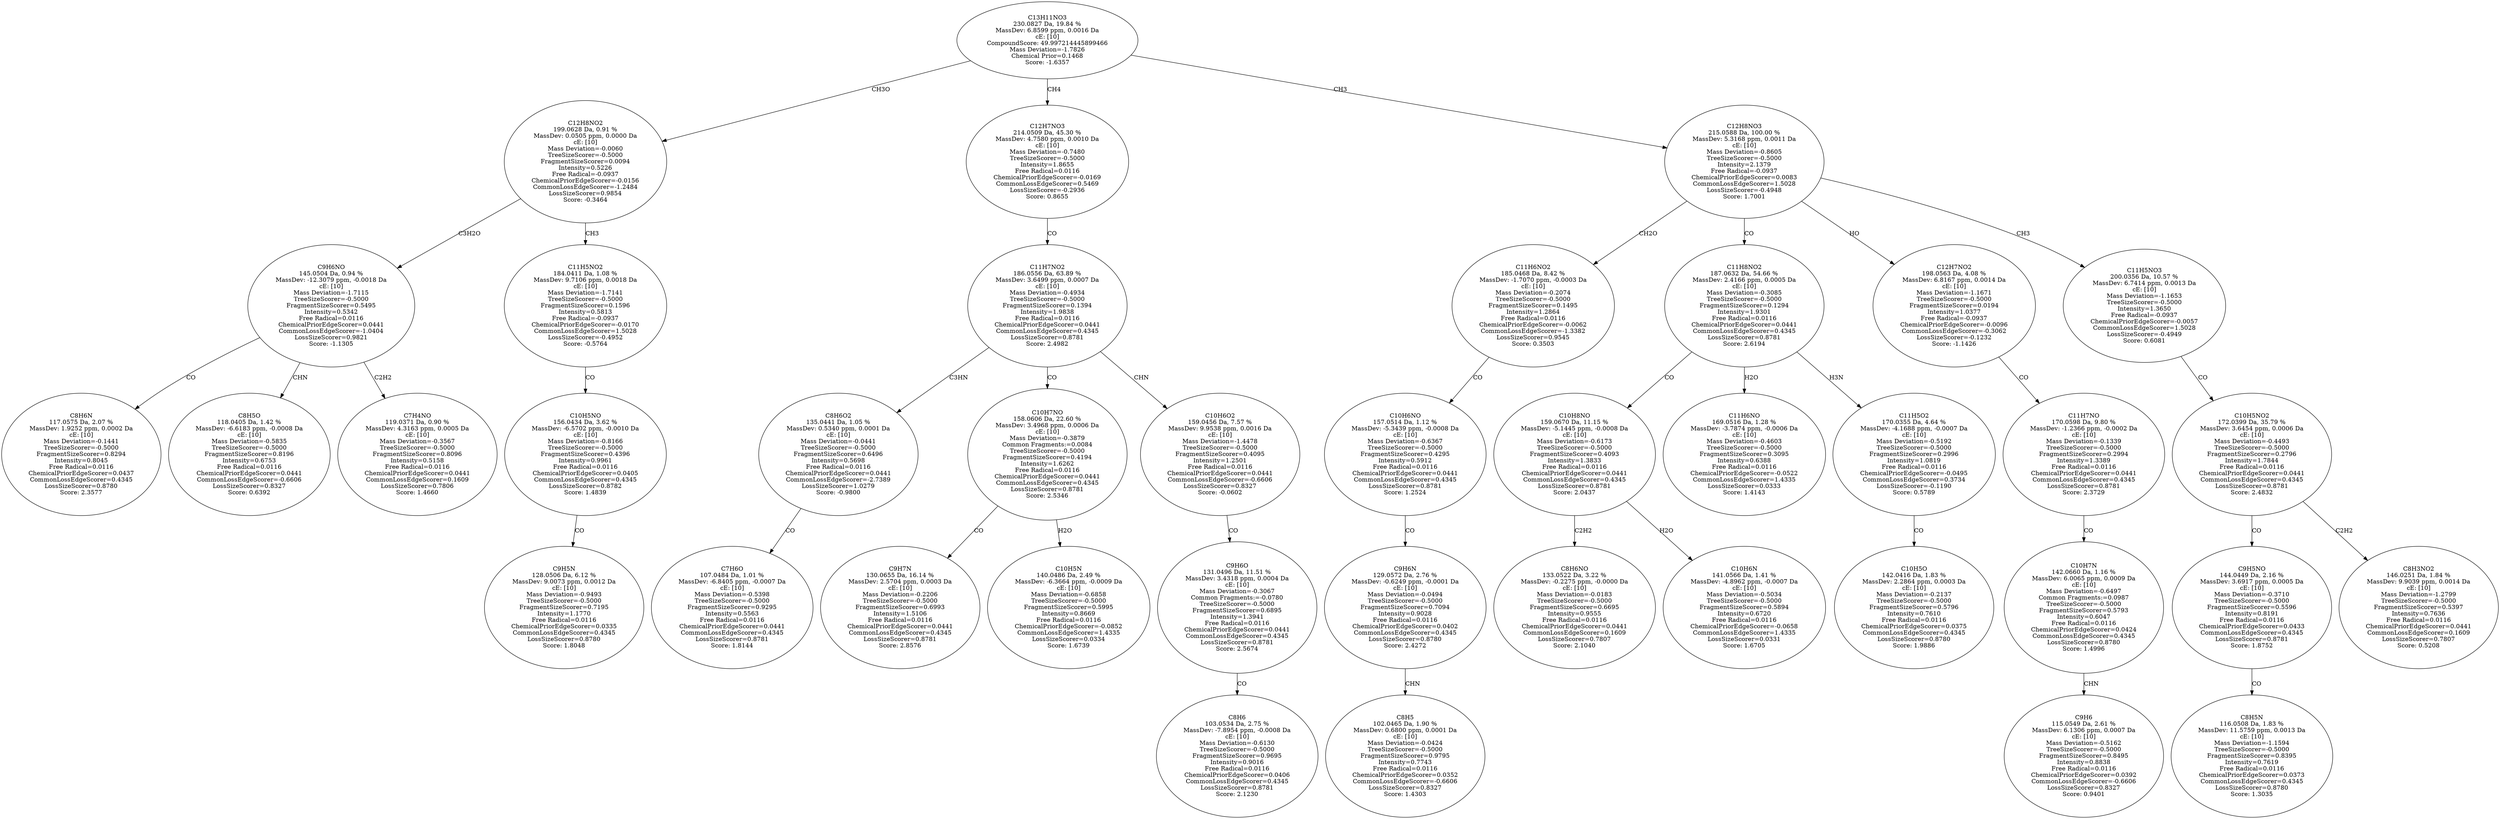 strict digraph {
v1 [label="C8H6N\n117.0575 Da, 2.07 %\nMassDev: 1.9252 ppm, 0.0002 Da\ncE: [10]\nMass Deviation=-0.1441\nTreeSizeScorer=-0.5000\nFragmentSizeScorer=0.8294\nIntensity=0.8045\nFree Radical=0.0116\nChemicalPriorEdgeScorer=0.0437\nCommonLossEdgeScorer=0.4345\nLossSizeScorer=0.8780\nScore: 2.3577"];
v2 [label="C8H5O\n118.0405 Da, 1.42 %\nMassDev: -6.6183 ppm, -0.0008 Da\ncE: [10]\nMass Deviation=-0.5835\nTreeSizeScorer=-0.5000\nFragmentSizeScorer=0.8196\nIntensity=0.6753\nFree Radical=0.0116\nChemicalPriorEdgeScorer=0.0441\nCommonLossEdgeScorer=-0.6606\nLossSizeScorer=0.8327\nScore: 0.6392"];
v3 [label="C7H4NO\n119.0371 Da, 0.90 %\nMassDev: 4.3163 ppm, 0.0005 Da\ncE: [10]\nMass Deviation=-0.3567\nTreeSizeScorer=-0.5000\nFragmentSizeScorer=0.8096\nIntensity=0.5158\nFree Radical=0.0116\nChemicalPriorEdgeScorer=0.0441\nCommonLossEdgeScorer=0.1609\nLossSizeScorer=0.7806\nScore: 1.4660"];
v4 [label="C9H6NO\n145.0504 Da, 0.94 %\nMassDev: -12.3079 ppm, -0.0018 Da\ncE: [10]\nMass Deviation=-1.7115\nTreeSizeScorer=-0.5000\nFragmentSizeScorer=0.5495\nIntensity=0.5342\nFree Radical=0.0116\nChemicalPriorEdgeScorer=0.0441\nCommonLossEdgeScorer=-1.0404\nLossSizeScorer=0.9821\nScore: -1.1305"];
v5 [label="C9H5N\n128.0506 Da, 6.12 %\nMassDev: 9.0073 ppm, 0.0012 Da\ncE: [10]\nMass Deviation=-0.9493\nTreeSizeScorer=-0.5000\nFragmentSizeScorer=0.7195\nIntensity=1.1770\nFree Radical=0.0116\nChemicalPriorEdgeScorer=0.0335\nCommonLossEdgeScorer=0.4345\nLossSizeScorer=0.8780\nScore: 1.8048"];
v6 [label="C10H5NO\n156.0434 Da, 3.62 %\nMassDev: -6.5702 ppm, -0.0010 Da\ncE: [10]\nMass Deviation=-0.8166\nTreeSizeScorer=-0.5000\nFragmentSizeScorer=0.4396\nIntensity=0.9961\nFree Radical=0.0116\nChemicalPriorEdgeScorer=0.0405\nCommonLossEdgeScorer=0.4345\nLossSizeScorer=0.8782\nScore: 1.4839"];
v7 [label="C11H5NO2\n184.0411 Da, 1.08 %\nMassDev: 9.7106 ppm, 0.0018 Da\ncE: [10]\nMass Deviation=-1.7141\nTreeSizeScorer=-0.5000\nFragmentSizeScorer=0.1596\nIntensity=0.5813\nFree Radical=-0.0937\nChemicalPriorEdgeScorer=-0.0170\nCommonLossEdgeScorer=1.5028\nLossSizeScorer=-0.4952\nScore: -0.5764"];
v8 [label="C12H8NO2\n199.0628 Da, 0.91 %\nMassDev: 0.0505 ppm, 0.0000 Da\ncE: [10]\nMass Deviation=-0.0060\nTreeSizeScorer=-0.5000\nFragmentSizeScorer=0.0094\nIntensity=0.5226\nFree Radical=-0.0937\nChemicalPriorEdgeScorer=-0.0156\nCommonLossEdgeScorer=-1.2484\nLossSizeScorer=0.9854\nScore: -0.3464"];
v9 [label="C7H6O\n107.0484 Da, 1.01 %\nMassDev: -6.8405 ppm, -0.0007 Da\ncE: [10]\nMass Deviation=-0.5398\nTreeSizeScorer=-0.5000\nFragmentSizeScorer=0.9295\nIntensity=0.5563\nFree Radical=0.0116\nChemicalPriorEdgeScorer=0.0441\nCommonLossEdgeScorer=0.4345\nLossSizeScorer=0.8781\nScore: 1.8144"];
v10 [label="C8H6O2\n135.0441 Da, 1.05 %\nMassDev: 0.5340 ppm, 0.0001 Da\ncE: [10]\nMass Deviation=-0.0441\nTreeSizeScorer=-0.5000\nFragmentSizeScorer=0.6496\nIntensity=0.5698\nFree Radical=0.0116\nChemicalPriorEdgeScorer=0.0441\nCommonLossEdgeScorer=-2.7389\nLossSizeScorer=1.0279\nScore: -0.9800"];
v11 [label="C9H7N\n130.0655 Da, 16.14 %\nMassDev: 2.5704 ppm, 0.0003 Da\ncE: [10]\nMass Deviation=-0.2206\nTreeSizeScorer=-0.5000\nFragmentSizeScorer=0.6993\nIntensity=1.5106\nFree Radical=0.0116\nChemicalPriorEdgeScorer=0.0441\nCommonLossEdgeScorer=0.4345\nLossSizeScorer=0.8781\nScore: 2.8576"];
v12 [label="C10H5N\n140.0486 Da, 2.49 %\nMassDev: -6.3664 ppm, -0.0009 Da\ncE: [10]\nMass Deviation=-0.6858\nTreeSizeScorer=-0.5000\nFragmentSizeScorer=0.5995\nIntensity=0.8669\nFree Radical=0.0116\nChemicalPriorEdgeScorer=-0.0852\nCommonLossEdgeScorer=1.4335\nLossSizeScorer=0.0334\nScore: 1.6739"];
v13 [label="C10H7NO\n158.0606 Da, 22.60 %\nMassDev: 3.4968 ppm, 0.0006 Da\ncE: [10]\nMass Deviation=-0.3879\nCommon Fragments:=0.0084\nTreeSizeScorer=-0.5000\nFragmentSizeScorer=0.4194\nIntensity=1.6262\nFree Radical=0.0116\nChemicalPriorEdgeScorer=0.0441\nCommonLossEdgeScorer=0.4345\nLossSizeScorer=0.8781\nScore: 2.5346"];
v14 [label="C8H6\n103.0534 Da, 2.75 %\nMassDev: -7.8954 ppm, -0.0008 Da\ncE: [10]\nMass Deviation=-0.6130\nTreeSizeScorer=-0.5000\nFragmentSizeScorer=0.9695\nIntensity=0.9016\nFree Radical=0.0116\nChemicalPriorEdgeScorer=0.0406\nCommonLossEdgeScorer=0.4345\nLossSizeScorer=0.8781\nScore: 2.1230"];
v15 [label="C9H6O\n131.0496 Da, 11.51 %\nMassDev: 3.4318 ppm, 0.0004 Da\ncE: [10]\nMass Deviation=-0.3067\nCommon Fragments:=-0.0780\nTreeSizeScorer=-0.5000\nFragmentSizeScorer=0.6895\nIntensity=1.3941\nFree Radical=0.0116\nChemicalPriorEdgeScorer=0.0441\nCommonLossEdgeScorer=0.4345\nLossSizeScorer=0.8781\nScore: 2.5674"];
v16 [label="C10H6O2\n159.0456 Da, 7.57 %\nMassDev: 9.9538 ppm, 0.0016 Da\ncE: [10]\nMass Deviation=-1.4478\nTreeSizeScorer=-0.5000\nFragmentSizeScorer=0.4095\nIntensity=1.2501\nFree Radical=0.0116\nChemicalPriorEdgeScorer=0.0441\nCommonLossEdgeScorer=-0.6606\nLossSizeScorer=0.8327\nScore: -0.0602"];
v17 [label="C11H7NO2\n186.0556 Da, 63.89 %\nMassDev: 3.6499 ppm, 0.0007 Da\ncE: [10]\nMass Deviation=-0.4934\nTreeSizeScorer=-0.5000\nFragmentSizeScorer=0.1394\nIntensity=1.9838\nFree Radical=0.0116\nChemicalPriorEdgeScorer=0.0441\nCommonLossEdgeScorer=0.4345\nLossSizeScorer=0.8781\nScore: 2.4982"];
v18 [label="C12H7NO3\n214.0509 Da, 45.30 %\nMassDev: 4.7580 ppm, 0.0010 Da\ncE: [10]\nMass Deviation=-0.7480\nTreeSizeScorer=-0.5000\nIntensity=1.8655\nFree Radical=0.0116\nChemicalPriorEdgeScorer=-0.0169\nCommonLossEdgeScorer=0.5469\nLossSizeScorer=-0.2936\nScore: 0.8655"];
v19 [label="C8H5\n102.0465 Da, 1.90 %\nMassDev: 0.6800 ppm, 0.0001 Da\ncE: [10]\nMass Deviation=-0.0424\nTreeSizeScorer=-0.5000\nFragmentSizeScorer=0.9795\nIntensity=0.7743\nFree Radical=0.0116\nChemicalPriorEdgeScorer=0.0352\nCommonLossEdgeScorer=-0.6606\nLossSizeScorer=0.8327\nScore: 1.4303"];
v20 [label="C9H6N\n129.0572 Da, 2.76 %\nMassDev: -0.6249 ppm, -0.0001 Da\ncE: [10]\nMass Deviation=-0.0494\nTreeSizeScorer=-0.5000\nFragmentSizeScorer=0.7094\nIntensity=0.9028\nFree Radical=0.0116\nChemicalPriorEdgeScorer=0.0402\nCommonLossEdgeScorer=0.4345\nLossSizeScorer=0.8780\nScore: 2.4272"];
v21 [label="C10H6NO\n157.0514 Da, 1.12 %\nMassDev: -5.3439 ppm, -0.0008 Da\ncE: [10]\nMass Deviation=-0.6367\nTreeSizeScorer=-0.5000\nFragmentSizeScorer=0.4295\nIntensity=0.5912\nFree Radical=0.0116\nChemicalPriorEdgeScorer=0.0441\nCommonLossEdgeScorer=0.4345\nLossSizeScorer=0.8781\nScore: 1.2524"];
v22 [label="C11H6NO2\n185.0468 Da, 8.42 %\nMassDev: -1.7070 ppm, -0.0003 Da\ncE: [10]\nMass Deviation=-0.2074\nTreeSizeScorer=-0.5000\nFragmentSizeScorer=0.1495\nIntensity=1.2864\nFree Radical=0.0116\nChemicalPriorEdgeScorer=-0.0062\nCommonLossEdgeScorer=-1.3382\nLossSizeScorer=0.9545\nScore: 0.3503"];
v23 [label="C8H6NO\n133.0522 Da, 3.22 %\nMassDev: -0.2275 ppm, -0.0000 Da\ncE: [10]\nMass Deviation=-0.0183\nTreeSizeScorer=-0.5000\nFragmentSizeScorer=0.6695\nIntensity=0.9555\nFree Radical=0.0116\nChemicalPriorEdgeScorer=0.0441\nCommonLossEdgeScorer=0.1609\nLossSizeScorer=0.7807\nScore: 2.1040"];
v24 [label="C10H6N\n141.0566 Da, 1.41 %\nMassDev: -4.8962 ppm, -0.0007 Da\ncE: [10]\nMass Deviation=-0.5034\nTreeSizeScorer=-0.5000\nFragmentSizeScorer=0.5894\nIntensity=0.6720\nFree Radical=0.0116\nChemicalPriorEdgeScorer=-0.0658\nCommonLossEdgeScorer=1.4335\nLossSizeScorer=0.0331\nScore: 1.6705"];
v25 [label="C10H8NO\n159.0670 Da, 11.15 %\nMassDev: -5.1445 ppm, -0.0008 Da\ncE: [10]\nMass Deviation=-0.6173\nTreeSizeScorer=-0.5000\nFragmentSizeScorer=0.4093\nIntensity=1.3833\nFree Radical=0.0116\nChemicalPriorEdgeScorer=0.0441\nCommonLossEdgeScorer=0.4345\nLossSizeScorer=0.8781\nScore: 2.0437"];
v26 [label="C11H6NO\n169.0516 Da, 1.28 %\nMassDev: -3.7874 ppm, -0.0006 Da\ncE: [10]\nMass Deviation=-0.4603\nTreeSizeScorer=-0.5000\nFragmentSizeScorer=0.3095\nIntensity=0.6388\nFree Radical=0.0116\nChemicalPriorEdgeScorer=-0.0522\nCommonLossEdgeScorer=1.4335\nLossSizeScorer=0.0333\nScore: 1.4143"];
v27 [label="C10H5O\n142.0416 Da, 1.83 %\nMassDev: 2.2864 ppm, 0.0003 Da\ncE: [10]\nMass Deviation=-0.2137\nTreeSizeScorer=-0.5000\nFragmentSizeScorer=0.5796\nIntensity=0.7610\nFree Radical=0.0116\nChemicalPriorEdgeScorer=0.0375\nCommonLossEdgeScorer=0.4345\nLossSizeScorer=0.8780\nScore: 1.9886"];
v28 [label="C11H5O2\n170.0355 Da, 4.64 %\nMassDev: -4.1688 ppm, -0.0007 Da\ncE: [10]\nMass Deviation=-0.5192\nTreeSizeScorer=-0.5000\nFragmentSizeScorer=0.2996\nIntensity=1.0819\nFree Radical=0.0116\nChemicalPriorEdgeScorer=-0.0495\nCommonLossEdgeScorer=0.3734\nLossSizeScorer=-0.1190\nScore: 0.5789"];
v29 [label="C11H8NO2\n187.0632 Da, 54.66 %\nMassDev: 2.4166 ppm, 0.0005 Da\ncE: [10]\nMass Deviation=-0.3085\nTreeSizeScorer=-0.5000\nFragmentSizeScorer=0.1294\nIntensity=1.9301\nFree Radical=0.0116\nChemicalPriorEdgeScorer=0.0441\nCommonLossEdgeScorer=0.4345\nLossSizeScorer=0.8781\nScore: 2.6194"];
v30 [label="C9H6\n115.0549 Da, 2.61 %\nMassDev: 6.1306 ppm, 0.0007 Da\ncE: [10]\nMass Deviation=-0.5162\nTreeSizeScorer=-0.5000\nFragmentSizeScorer=0.8495\nIntensity=0.8838\nFree Radical=0.0116\nChemicalPriorEdgeScorer=0.0392\nCommonLossEdgeScorer=-0.6606\nLossSizeScorer=0.8327\nScore: 0.9401"];
v31 [label="C10H7N\n142.0660 Da, 1.16 %\nMassDev: 6.0065 ppm, 0.0009 Da\ncE: [10]\nMass Deviation=-0.6497\nCommon Fragments:=0.0987\nTreeSizeScorer=-0.5000\nFragmentSizeScorer=0.5793\nIntensity=0.6047\nFree Radical=0.0116\nChemicalPriorEdgeScorer=0.0424\nCommonLossEdgeScorer=0.4345\nLossSizeScorer=0.8780\nScore: 1.4996"];
v32 [label="C11H7NO\n170.0598 Da, 9.80 %\nMassDev: -1.2366 ppm, -0.0002 Da\ncE: [10]\nMass Deviation=-0.1339\nTreeSizeScorer=-0.5000\nFragmentSizeScorer=0.2994\nIntensity=1.3389\nFree Radical=0.0116\nChemicalPriorEdgeScorer=0.0441\nCommonLossEdgeScorer=0.4345\nLossSizeScorer=0.8781\nScore: 2.3729"];
v33 [label="C12H7NO2\n198.0563 Da, 4.08 %\nMassDev: 6.8167 ppm, 0.0014 Da\ncE: [10]\nMass Deviation=-1.1671\nTreeSizeScorer=-0.5000\nFragmentSizeScorer=0.0194\nIntensity=1.0377\nFree Radical=-0.0937\nChemicalPriorEdgeScorer=-0.0096\nCommonLossEdgeScorer=-0.3062\nLossSizeScorer=-0.1232\nScore: -1.1426"];
v34 [label="C8H5N\n116.0508 Da, 1.83 %\nMassDev: 11.5759 ppm, 0.0013 Da\ncE: [10]\nMass Deviation=-1.1594\nTreeSizeScorer=-0.5000\nFragmentSizeScorer=0.8395\nIntensity=0.7619\nFree Radical=0.0116\nChemicalPriorEdgeScorer=0.0373\nCommonLossEdgeScorer=0.4345\nLossSizeScorer=0.8780\nScore: 1.3035"];
v35 [label="C9H5NO\n144.0449 Da, 2.16 %\nMassDev: 3.6917 ppm, 0.0005 Da\ncE: [10]\nMass Deviation=-0.3710\nTreeSizeScorer=-0.5000\nFragmentSizeScorer=0.5596\nIntensity=0.8191\nFree Radical=0.0116\nChemicalPriorEdgeScorer=0.0433\nCommonLossEdgeScorer=0.4345\nLossSizeScorer=0.8781\nScore: 1.8752"];
v36 [label="C8H3NO2\n146.0251 Da, 1.84 %\nMassDev: 9.9039 ppm, 0.0014 Da\ncE: [10]\nMass Deviation=-1.2799\nTreeSizeScorer=-0.5000\nFragmentSizeScorer=0.5397\nIntensity=0.7636\nFree Radical=0.0116\nChemicalPriorEdgeScorer=0.0441\nCommonLossEdgeScorer=0.1609\nLossSizeScorer=0.7807\nScore: 0.5208"];
v37 [label="C10H5NO2\n172.0399 Da, 35.79 %\nMassDev: 3.6454 ppm, 0.0006 Da\ncE: [10]\nMass Deviation=-0.4493\nTreeSizeScorer=-0.5000\nFragmentSizeScorer=0.2796\nIntensity=1.7844\nFree Radical=0.0116\nChemicalPriorEdgeScorer=0.0441\nCommonLossEdgeScorer=0.4345\nLossSizeScorer=0.8781\nScore: 2.4832"];
v38 [label="C11H5NO3\n200.0356 Da, 10.57 %\nMassDev: 6.7414 ppm, 0.0013 Da\ncE: [10]\nMass Deviation=-1.1653\nTreeSizeScorer=-0.5000\nIntensity=1.3650\nFree Radical=-0.0937\nChemicalPriorEdgeScorer=-0.0057\nCommonLossEdgeScorer=1.5028\nLossSizeScorer=-0.4949\nScore: 0.6081"];
v39 [label="C12H8NO3\n215.0588 Da, 100.00 %\nMassDev: 5.3168 ppm, 0.0011 Da\ncE: [10]\nMass Deviation=-0.8605\nTreeSizeScorer=-0.5000\nIntensity=2.1379\nFree Radical=-0.0937\nChemicalPriorEdgeScorer=0.0083\nCommonLossEdgeScorer=1.5028\nLossSizeScorer=-0.4948\nScore: 1.7001"];
v40 [label="C13H11NO3\n230.0827 Da, 19.84 %\nMassDev: 6.8599 ppm, 0.0016 Da\ncE: [10]\nCompoundScore: 49.997214445899466\nMass Deviation=-1.7826\nChemical Prior=0.1468\nScore: -1.6357"];
v4 -> v1 [label="CO"];
v4 -> v2 [label="CHN"];
v4 -> v3 [label="C2H2"];
v8 -> v4 [label="C3H2O"];
v6 -> v5 [label="CO"];
v7 -> v6 [label="CO"];
v8 -> v7 [label="CH3"];
v40 -> v8 [label="CH3O"];
v10 -> v9 [label="CO"];
v17 -> v10 [label="C3HN"];
v13 -> v11 [label="CO"];
v13 -> v12 [label="H2O"];
v17 -> v13 [label="CO"];
v15 -> v14 [label="CO"];
v16 -> v15 [label="CO"];
v17 -> v16 [label="CHN"];
v18 -> v17 [label="CO"];
v40 -> v18 [label="CH4"];
v20 -> v19 [label="CHN"];
v21 -> v20 [label="CO"];
v22 -> v21 [label="CO"];
v39 -> v22 [label="CH2O"];
v25 -> v23 [label="C2H2"];
v25 -> v24 [label="H2O"];
v29 -> v25 [label="CO"];
v29 -> v26 [label="H2O"];
v28 -> v27 [label="CO"];
v29 -> v28 [label="H3N"];
v39 -> v29 [label="CO"];
v31 -> v30 [label="CHN"];
v32 -> v31 [label="CO"];
v33 -> v32 [label="CO"];
v39 -> v33 [label="HO"];
v35 -> v34 [label="CO"];
v37 -> v35 [label="CO"];
v37 -> v36 [label="C2H2"];
v38 -> v37 [label="CO"];
v39 -> v38 [label="CH3"];
v40 -> v39 [label="CH3"];
}